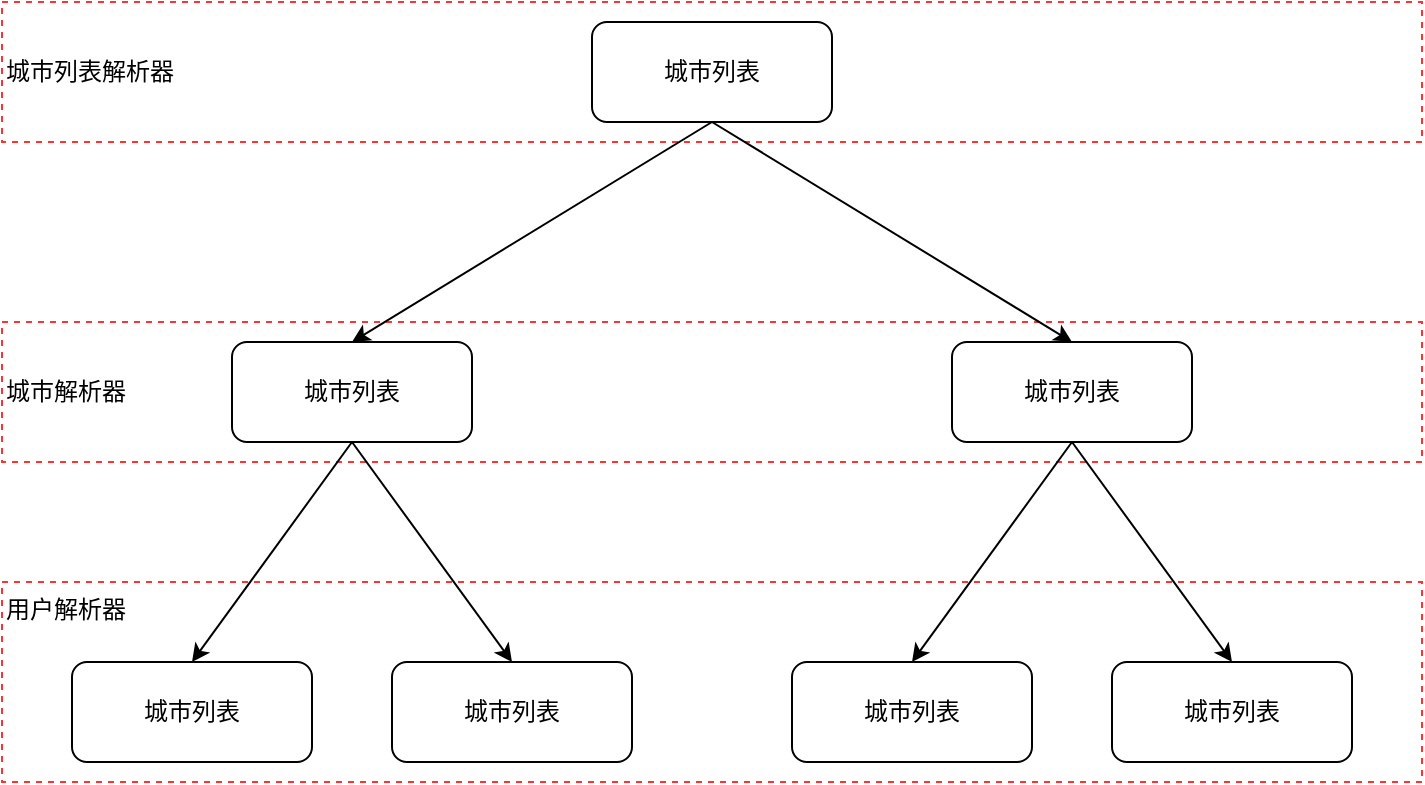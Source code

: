 <mxfile version="12.2.3" type="device" pages="1"><diagram id="ND4_UZZO944C-E_tgVHo" name="Page-1"><mxGraphModel dx="1134" dy="678" grid="1" gridSize="10" guides="1" tooltips="1" connect="1" arrows="1" fold="1" page="1" pageScale="1" pageWidth="1169" pageHeight="1654" math="0" shadow="0"><root><mxCell id="0"/><mxCell id="1" parent="0"/><mxCell id="JlatzSb6cFqlnAV8vW9g-22" value="用户解析器" style="rounded=0;whiteSpace=wrap;html=1;dashed=1;strokeColor=#FF3333;labelPosition=center;verticalLabelPosition=middle;align=left;verticalAlign=top;" vertex="1" parent="1"><mxGeometry x="205" y="400" width="710" height="100" as="geometry"/></mxCell><mxCell id="JlatzSb6cFqlnAV8vW9g-21" value="城市解析器" style="rounded=0;whiteSpace=wrap;html=1;dashed=1;strokeColor=#FF3333;labelPosition=center;verticalLabelPosition=middle;align=left;verticalAlign=middle;" vertex="1" parent="1"><mxGeometry x="205" y="270" width="710" height="70" as="geometry"/></mxCell><mxCell id="JlatzSb6cFqlnAV8vW9g-16" value="城市列表解析器" style="rounded=0;whiteSpace=wrap;html=1;dashed=1;strokeColor=#FF3333;labelPosition=center;verticalLabelPosition=middle;align=left;verticalAlign=middle;" vertex="1" parent="1"><mxGeometry x="205" y="110" width="710" height="70" as="geometry"/></mxCell><mxCell id="JlatzSb6cFqlnAV8vW9g-1" value="城市列表" style="rounded=1;whiteSpace=wrap;html=1;" vertex="1" parent="1"><mxGeometry x="500" y="120" width="120" height="50" as="geometry"/></mxCell><mxCell id="JlatzSb6cFqlnAV8vW9g-2" value="城市列表" style="rounded=1;whiteSpace=wrap;html=1;" vertex="1" parent="1"><mxGeometry x="680" y="280" width="120" height="50" as="geometry"/></mxCell><mxCell id="JlatzSb6cFqlnAV8vW9g-3" value="城市列表" style="rounded=1;whiteSpace=wrap;html=1;" vertex="1" parent="1"><mxGeometry x="760" y="440" width="120" height="50" as="geometry"/></mxCell><mxCell id="JlatzSb6cFqlnAV8vW9g-4" value="城市列表" style="rounded=1;whiteSpace=wrap;html=1;" vertex="1" parent="1"><mxGeometry x="600" y="440" width="120" height="50" as="geometry"/></mxCell><mxCell id="JlatzSb6cFqlnAV8vW9g-5" value="城市列表" style="rounded=1;whiteSpace=wrap;html=1;" vertex="1" parent="1"><mxGeometry x="400" y="440" width="120" height="50" as="geometry"/></mxCell><mxCell id="JlatzSb6cFqlnAV8vW9g-6" value="城市列表" style="rounded=1;whiteSpace=wrap;html=1;" vertex="1" parent="1"><mxGeometry x="240" y="440" width="120" height="50" as="geometry"/></mxCell><mxCell id="JlatzSb6cFqlnAV8vW9g-7" value="城市列表" style="rounded=1;whiteSpace=wrap;html=1;" vertex="1" parent="1"><mxGeometry x="320" y="280" width="120" height="50" as="geometry"/></mxCell><mxCell id="JlatzSb6cFqlnAV8vW9g-8" value="" style="endArrow=classic;html=1;exitX=0.5;exitY=1;exitDx=0;exitDy=0;entryX=0.5;entryY=0;entryDx=0;entryDy=0;" edge="1" parent="1" source="JlatzSb6cFqlnAV8vW9g-1" target="JlatzSb6cFqlnAV8vW9g-7"><mxGeometry width="50" height="50" relative="1" as="geometry"><mxPoint x="240" y="560" as="sourcePoint"/><mxPoint x="290" y="510" as="targetPoint"/></mxGeometry></mxCell><mxCell id="JlatzSb6cFqlnAV8vW9g-10" value="" style="endArrow=classic;html=1;exitX=0.5;exitY=1;exitDx=0;exitDy=0;entryX=0.5;entryY=0;entryDx=0;entryDy=0;" edge="1" parent="1" source="JlatzSb6cFqlnAV8vW9g-1" target="JlatzSb6cFqlnAV8vW9g-2"><mxGeometry width="50" height="50" relative="1" as="geometry"><mxPoint x="570" y="180" as="sourcePoint"/><mxPoint x="390" y="290" as="targetPoint"/></mxGeometry></mxCell><mxCell id="JlatzSb6cFqlnAV8vW9g-11" value="" style="endArrow=classic;html=1;exitX=0.5;exitY=1;exitDx=0;exitDy=0;entryX=0.5;entryY=0;entryDx=0;entryDy=0;" edge="1" parent="1" source="JlatzSb6cFqlnAV8vW9g-7" target="JlatzSb6cFqlnAV8vW9g-6"><mxGeometry width="50" height="50" relative="1" as="geometry"><mxPoint x="580" y="190" as="sourcePoint"/><mxPoint x="400" y="300" as="targetPoint"/></mxGeometry></mxCell><mxCell id="JlatzSb6cFqlnAV8vW9g-12" value="" style="endArrow=classic;html=1;exitX=0.5;exitY=1;exitDx=0;exitDy=0;entryX=0.5;entryY=0;entryDx=0;entryDy=0;" edge="1" parent="1" source="JlatzSb6cFqlnAV8vW9g-7" target="JlatzSb6cFqlnAV8vW9g-5"><mxGeometry width="50" height="50" relative="1" as="geometry"><mxPoint x="590" y="200" as="sourcePoint"/><mxPoint x="410" y="310" as="targetPoint"/></mxGeometry></mxCell><mxCell id="JlatzSb6cFqlnAV8vW9g-13" value="" style="endArrow=classic;html=1;exitX=0.5;exitY=1;exitDx=0;exitDy=0;entryX=0.5;entryY=0;entryDx=0;entryDy=0;" edge="1" parent="1" source="JlatzSb6cFqlnAV8vW9g-2" target="JlatzSb6cFqlnAV8vW9g-4"><mxGeometry width="50" height="50" relative="1" as="geometry"><mxPoint x="600" y="210" as="sourcePoint"/><mxPoint x="420" y="320" as="targetPoint"/></mxGeometry></mxCell><mxCell id="JlatzSb6cFqlnAV8vW9g-14" value="" style="endArrow=classic;html=1;exitX=0.5;exitY=1;exitDx=0;exitDy=0;entryX=0.5;entryY=0;entryDx=0;entryDy=0;" edge="1" parent="1" source="JlatzSb6cFqlnAV8vW9g-2" target="JlatzSb6cFqlnAV8vW9g-3"><mxGeometry width="50" height="50" relative="1" as="geometry"><mxPoint x="610" y="220" as="sourcePoint"/><mxPoint x="430" y="330" as="targetPoint"/></mxGeometry></mxCell></root></mxGraphModel></diagram></mxfile>